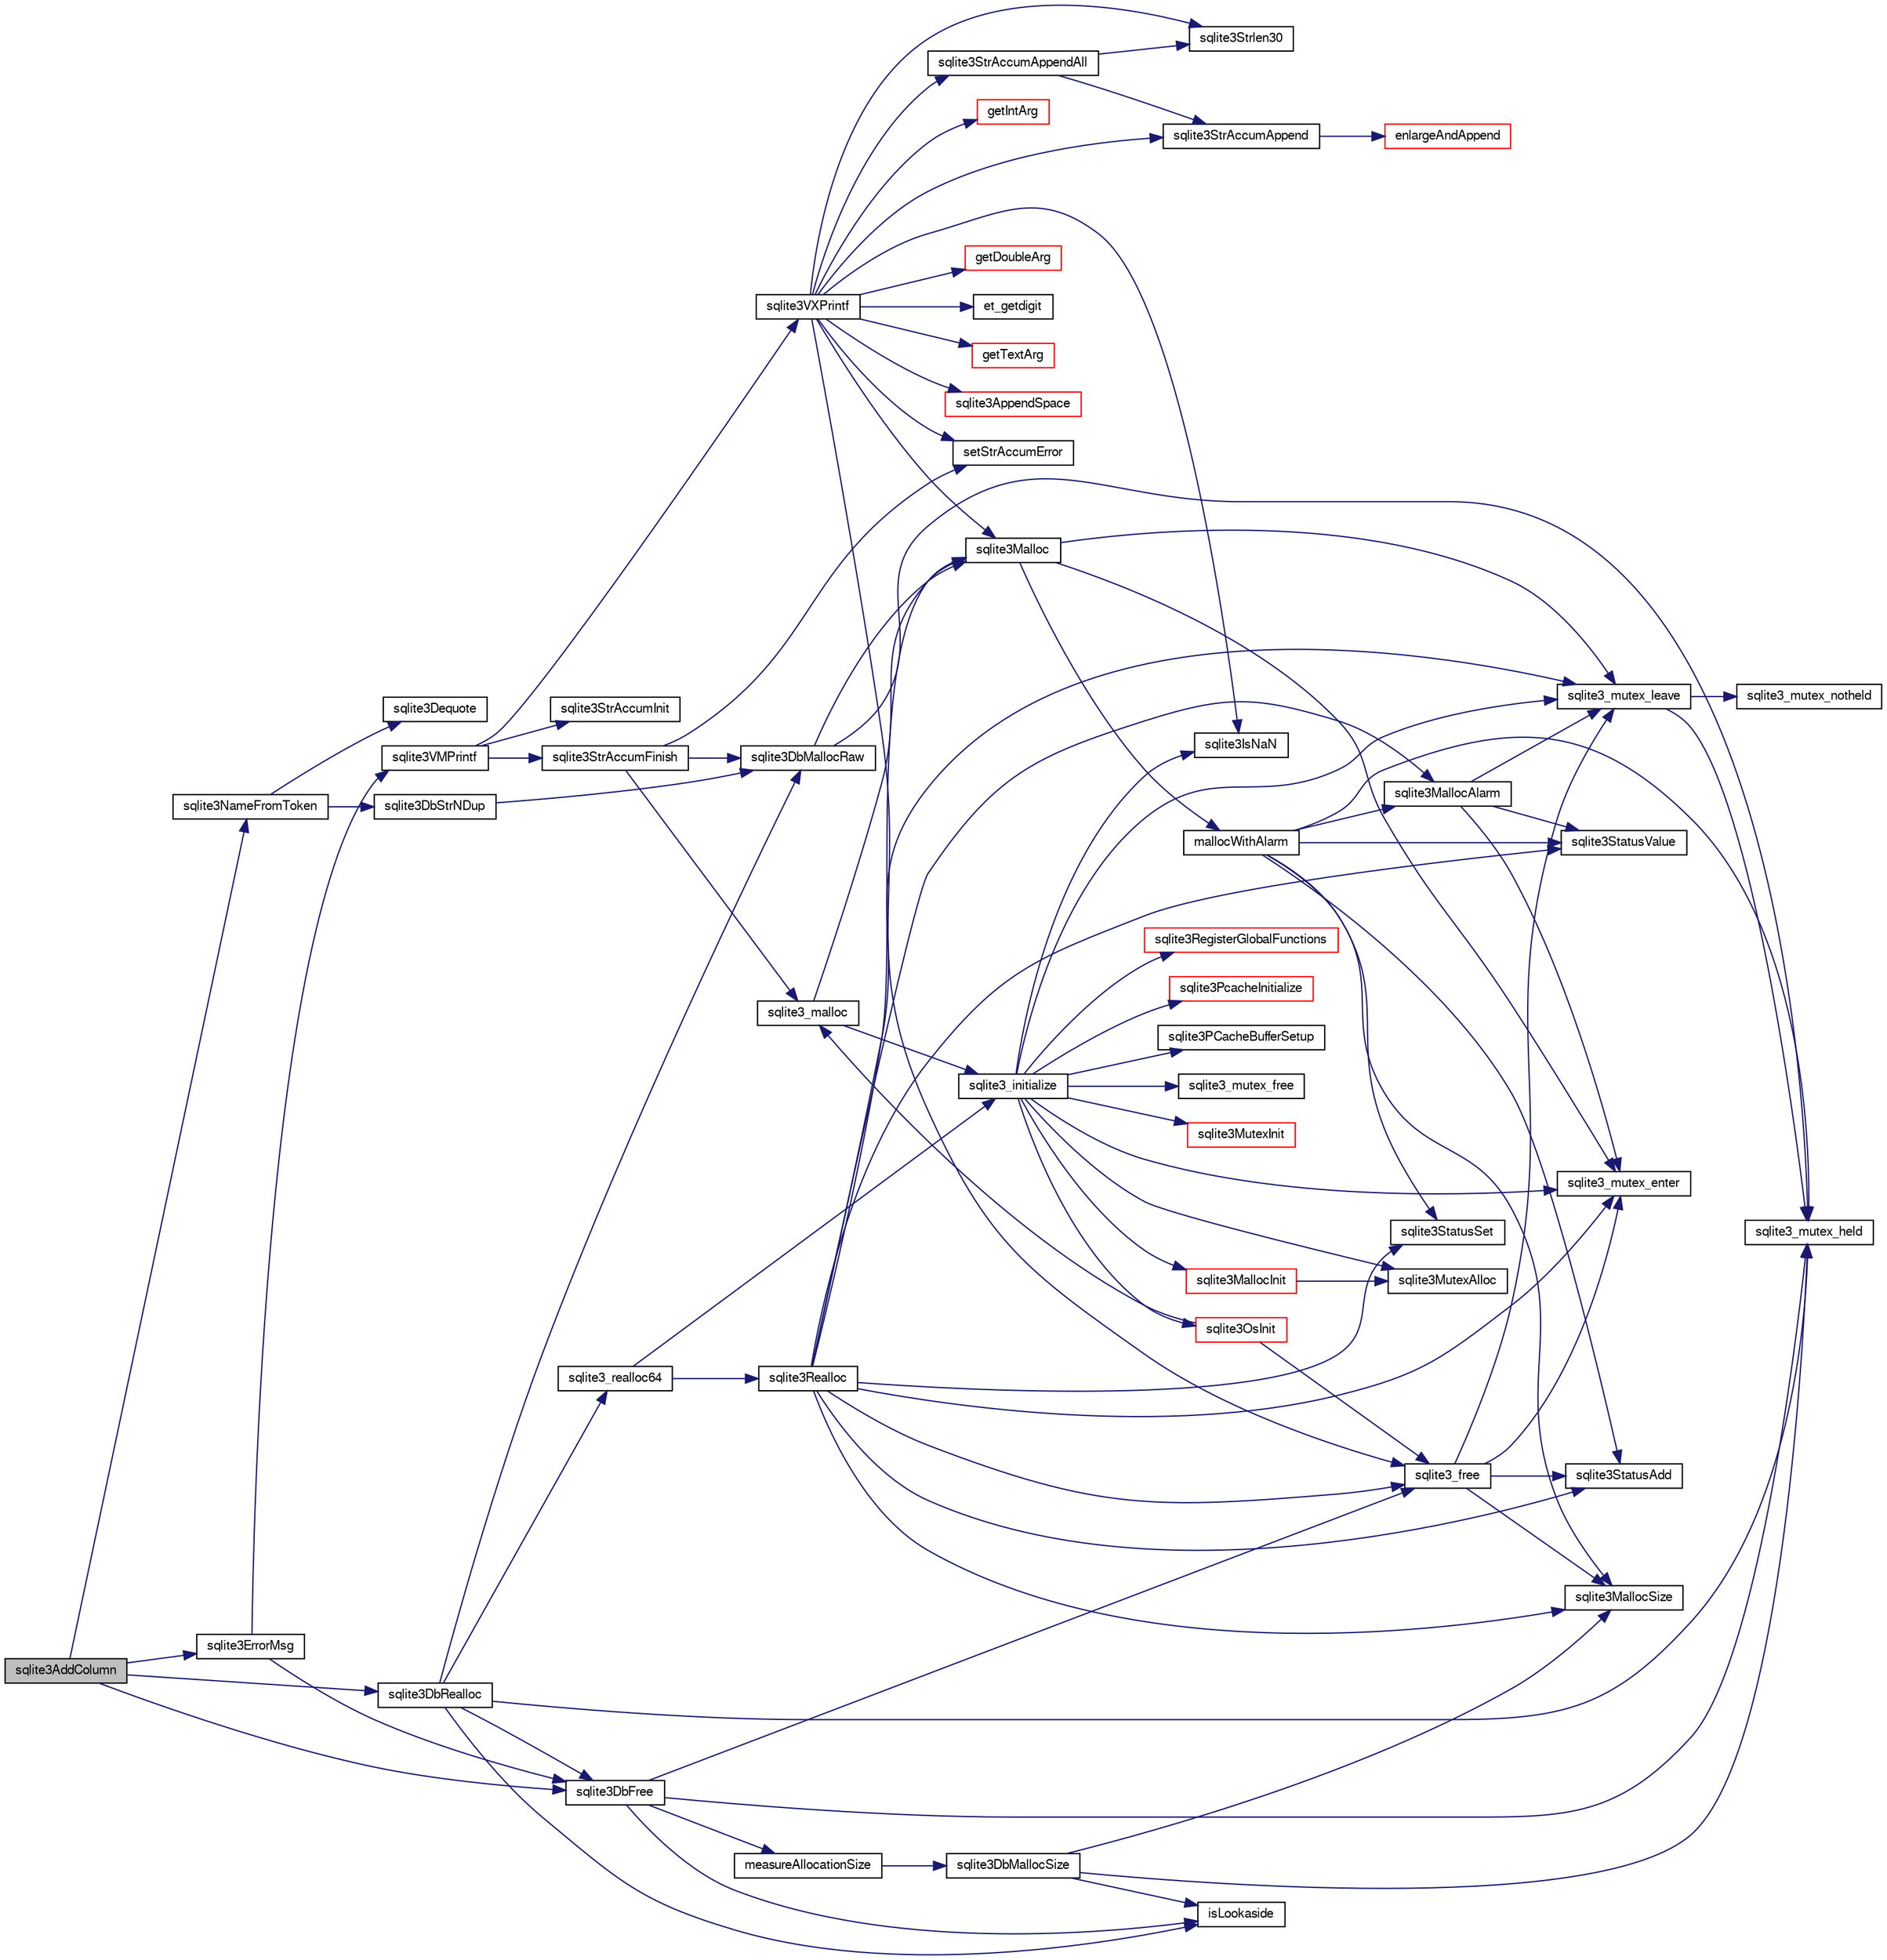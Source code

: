digraph "sqlite3AddColumn"
{
  edge [fontname="FreeSans",fontsize="10",labelfontname="FreeSans",labelfontsize="10"];
  node [fontname="FreeSans",fontsize="10",shape=record];
  rankdir="LR";
  Node408333 [label="sqlite3AddColumn",height=0.2,width=0.4,color="black", fillcolor="grey75", style="filled", fontcolor="black"];
  Node408333 -> Node408334 [color="midnightblue",fontsize="10",style="solid",fontname="FreeSans"];
  Node408334 [label="sqlite3ErrorMsg",height=0.2,width=0.4,color="black", fillcolor="white", style="filled",URL="$sqlite3_8c.html#aee2798e173651adae0f9c85469f3457d"];
  Node408334 -> Node408335 [color="midnightblue",fontsize="10",style="solid",fontname="FreeSans"];
  Node408335 [label="sqlite3VMPrintf",height=0.2,width=0.4,color="black", fillcolor="white", style="filled",URL="$sqlite3_8c.html#a05535d0982ef06fbc2ee8195ebbae689"];
  Node408335 -> Node408336 [color="midnightblue",fontsize="10",style="solid",fontname="FreeSans"];
  Node408336 [label="sqlite3StrAccumInit",height=0.2,width=0.4,color="black", fillcolor="white", style="filled",URL="$sqlite3_8c.html#aabf95e113b9d54d519cd15a56215f560"];
  Node408335 -> Node408337 [color="midnightblue",fontsize="10",style="solid",fontname="FreeSans"];
  Node408337 [label="sqlite3VXPrintf",height=0.2,width=0.4,color="black", fillcolor="white", style="filled",URL="$sqlite3_8c.html#a63c25806c9bd4a2b76f9a0eb232c6bde"];
  Node408337 -> Node408338 [color="midnightblue",fontsize="10",style="solid",fontname="FreeSans"];
  Node408338 [label="sqlite3StrAccumAppend",height=0.2,width=0.4,color="black", fillcolor="white", style="filled",URL="$sqlite3_8c.html#a56664fa33def33c5a5245b623441d5e0"];
  Node408338 -> Node408339 [color="midnightblue",fontsize="10",style="solid",fontname="FreeSans"];
  Node408339 [label="enlargeAndAppend",height=0.2,width=0.4,color="red", fillcolor="white", style="filled",URL="$sqlite3_8c.html#a25b21e61dc0883d849890eaa8a18088a"];
  Node408337 -> Node408611 [color="midnightblue",fontsize="10",style="solid",fontname="FreeSans"];
  Node408611 [label="getIntArg",height=0.2,width=0.4,color="red", fillcolor="white", style="filled",URL="$sqlite3_8c.html#abff258963dbd9205fb299851a64c67be"];
  Node408337 -> Node408356 [color="midnightblue",fontsize="10",style="solid",fontname="FreeSans"];
  Node408356 [label="sqlite3Malloc",height=0.2,width=0.4,color="black", fillcolor="white", style="filled",URL="$sqlite3_8c.html#a361a2eaa846b1885f123abe46f5d8b2b"];
  Node408356 -> Node408350 [color="midnightblue",fontsize="10",style="solid",fontname="FreeSans"];
  Node408350 [label="sqlite3_mutex_enter",height=0.2,width=0.4,color="black", fillcolor="white", style="filled",URL="$sqlite3_8c.html#a1c12cde690bd89f104de5cbad12a6bf5"];
  Node408356 -> Node408357 [color="midnightblue",fontsize="10",style="solid",fontname="FreeSans"];
  Node408357 [label="mallocWithAlarm",height=0.2,width=0.4,color="black", fillcolor="white", style="filled",URL="$sqlite3_8c.html#ab070d5cf8e48ec8a6a43cf025d48598b"];
  Node408357 -> Node408344 [color="midnightblue",fontsize="10",style="solid",fontname="FreeSans"];
  Node408344 [label="sqlite3_mutex_held",height=0.2,width=0.4,color="black", fillcolor="white", style="filled",URL="$sqlite3_8c.html#acf77da68932b6bc163c5e68547ecc3e7"];
  Node408357 -> Node408358 [color="midnightblue",fontsize="10",style="solid",fontname="FreeSans"];
  Node408358 [label="sqlite3StatusSet",height=0.2,width=0.4,color="black", fillcolor="white", style="filled",URL="$sqlite3_8c.html#afec7586c01fcb5ea17dc9d7725a589d9"];
  Node408357 -> Node408359 [color="midnightblue",fontsize="10",style="solid",fontname="FreeSans"];
  Node408359 [label="sqlite3StatusValue",height=0.2,width=0.4,color="black", fillcolor="white", style="filled",URL="$sqlite3_8c.html#a30b8ac296c6e200c1fa57708d52c6ef6"];
  Node408357 -> Node408360 [color="midnightblue",fontsize="10",style="solid",fontname="FreeSans"];
  Node408360 [label="sqlite3MallocAlarm",height=0.2,width=0.4,color="black", fillcolor="white", style="filled",URL="$sqlite3_8c.html#ada66988e8471d1198f3219c062377508"];
  Node408360 -> Node408359 [color="midnightblue",fontsize="10",style="solid",fontname="FreeSans"];
  Node408360 -> Node408352 [color="midnightblue",fontsize="10",style="solid",fontname="FreeSans"];
  Node408352 [label="sqlite3_mutex_leave",height=0.2,width=0.4,color="black", fillcolor="white", style="filled",URL="$sqlite3_8c.html#a5838d235601dbd3c1fa993555c6bcc93"];
  Node408352 -> Node408344 [color="midnightblue",fontsize="10",style="solid",fontname="FreeSans"];
  Node408352 -> Node408353 [color="midnightblue",fontsize="10",style="solid",fontname="FreeSans"];
  Node408353 [label="sqlite3_mutex_notheld",height=0.2,width=0.4,color="black", fillcolor="white", style="filled",URL="$sqlite3_8c.html#a83967c837c1c000d3b5adcfaa688f5dc"];
  Node408360 -> Node408350 [color="midnightblue",fontsize="10",style="solid",fontname="FreeSans"];
  Node408357 -> Node408347 [color="midnightblue",fontsize="10",style="solid",fontname="FreeSans"];
  Node408347 [label="sqlite3MallocSize",height=0.2,width=0.4,color="black", fillcolor="white", style="filled",URL="$sqlite3_8c.html#acf5d2a5f35270bafb050bd2def576955"];
  Node408357 -> Node408351 [color="midnightblue",fontsize="10",style="solid",fontname="FreeSans"];
  Node408351 [label="sqlite3StatusAdd",height=0.2,width=0.4,color="black", fillcolor="white", style="filled",URL="$sqlite3_8c.html#afa029f93586aeab4cc85360905dae9cd"];
  Node408356 -> Node408352 [color="midnightblue",fontsize="10",style="solid",fontname="FreeSans"];
  Node408337 -> Node408341 [color="midnightblue",fontsize="10",style="solid",fontname="FreeSans"];
  Node408341 [label="setStrAccumError",height=0.2,width=0.4,color="black", fillcolor="white", style="filled",URL="$sqlite3_8c.html#a3dc479a1fc8ba1ab8edfe51f8a0b102c"];
  Node408337 -> Node408612 [color="midnightblue",fontsize="10",style="solid",fontname="FreeSans"];
  Node408612 [label="getDoubleArg",height=0.2,width=0.4,color="red", fillcolor="white", style="filled",URL="$sqlite3_8c.html#a1cf25120072c85bd261983b24c12c3d9"];
  Node408337 -> Node408505 [color="midnightblue",fontsize="10",style="solid",fontname="FreeSans"];
  Node408505 [label="sqlite3IsNaN",height=0.2,width=0.4,color="black", fillcolor="white", style="filled",URL="$sqlite3_8c.html#aed4d78203877c3486765ccbc7feebb50"];
  Node408337 -> Node408423 [color="midnightblue",fontsize="10",style="solid",fontname="FreeSans"];
  Node408423 [label="sqlite3Strlen30",height=0.2,width=0.4,color="black", fillcolor="white", style="filled",URL="$sqlite3_8c.html#a3dcd80ba41f1a308193dee74857b62a7"];
  Node408337 -> Node408613 [color="midnightblue",fontsize="10",style="solid",fontname="FreeSans"];
  Node408613 [label="et_getdigit",height=0.2,width=0.4,color="black", fillcolor="white", style="filled",URL="$sqlite3_8c.html#a40c5a308749ad07cc2397a53e081bff0"];
  Node408337 -> Node408614 [color="midnightblue",fontsize="10",style="solid",fontname="FreeSans"];
  Node408614 [label="getTextArg",height=0.2,width=0.4,color="red", fillcolor="white", style="filled",URL="$sqlite3_8c.html#afbb41850423ef20071cefaab0431e04d"];
  Node408337 -> Node408615 [color="midnightblue",fontsize="10",style="solid",fontname="FreeSans"];
  Node408615 [label="sqlite3StrAccumAppendAll",height=0.2,width=0.4,color="black", fillcolor="white", style="filled",URL="$sqlite3_8c.html#acaf8f3e4f99a3c3a4a77e9c987547289"];
  Node408615 -> Node408338 [color="midnightblue",fontsize="10",style="solid",fontname="FreeSans"];
  Node408615 -> Node408423 [color="midnightblue",fontsize="10",style="solid",fontname="FreeSans"];
  Node408337 -> Node408616 [color="midnightblue",fontsize="10",style="solid",fontname="FreeSans"];
  Node408616 [label="sqlite3AppendSpace",height=0.2,width=0.4,color="red", fillcolor="white", style="filled",URL="$sqlite3_8c.html#aefd38a5afc0020d4a93855c3ee7c63a8"];
  Node408337 -> Node408349 [color="midnightblue",fontsize="10",style="solid",fontname="FreeSans"];
  Node408349 [label="sqlite3_free",height=0.2,width=0.4,color="black", fillcolor="white", style="filled",URL="$sqlite3_8c.html#a6552349e36a8a691af5487999ab09519"];
  Node408349 -> Node408350 [color="midnightblue",fontsize="10",style="solid",fontname="FreeSans"];
  Node408349 -> Node408351 [color="midnightblue",fontsize="10",style="solid",fontname="FreeSans"];
  Node408349 -> Node408347 [color="midnightblue",fontsize="10",style="solid",fontname="FreeSans"];
  Node408349 -> Node408352 [color="midnightblue",fontsize="10",style="solid",fontname="FreeSans"];
  Node408335 -> Node408387 [color="midnightblue",fontsize="10",style="solid",fontname="FreeSans"];
  Node408387 [label="sqlite3StrAccumFinish",height=0.2,width=0.4,color="black", fillcolor="white", style="filled",URL="$sqlite3_8c.html#adb7f26b10ac1b847db6f000ef4c2e2ba"];
  Node408387 -> Node408355 [color="midnightblue",fontsize="10",style="solid",fontname="FreeSans"];
  Node408355 [label="sqlite3DbMallocRaw",height=0.2,width=0.4,color="black", fillcolor="white", style="filled",URL="$sqlite3_8c.html#abbe8be0cf7175e11ddc3e2218fad924e"];
  Node408355 -> Node408344 [color="midnightblue",fontsize="10",style="solid",fontname="FreeSans"];
  Node408355 -> Node408356 [color="midnightblue",fontsize="10",style="solid",fontname="FreeSans"];
  Node408387 -> Node408388 [color="midnightblue",fontsize="10",style="solid",fontname="FreeSans"];
  Node408388 [label="sqlite3_malloc",height=0.2,width=0.4,color="black", fillcolor="white", style="filled",URL="$sqlite3_8c.html#ac79dba55fc32b6a840cf5a9769bce7cd"];
  Node408388 -> Node408362 [color="midnightblue",fontsize="10",style="solid",fontname="FreeSans"];
  Node408362 [label="sqlite3_initialize",height=0.2,width=0.4,color="black", fillcolor="white", style="filled",URL="$sqlite3_8c.html#ab0c0ee2d5d4cf8b28e9572296a8861df"];
  Node408362 -> Node408363 [color="midnightblue",fontsize="10",style="solid",fontname="FreeSans"];
  Node408363 [label="sqlite3MutexInit",height=0.2,width=0.4,color="red", fillcolor="white", style="filled",URL="$sqlite3_8c.html#a7906afcdd1cdb3d0007eb932398a1158"];
  Node408362 -> Node408381 [color="midnightblue",fontsize="10",style="solid",fontname="FreeSans"];
  Node408381 [label="sqlite3MutexAlloc",height=0.2,width=0.4,color="black", fillcolor="white", style="filled",URL="$sqlite3_8c.html#a0e3f432ee581f6876b590e7ad7e84e19"];
  Node408362 -> Node408350 [color="midnightblue",fontsize="10",style="solid",fontname="FreeSans"];
  Node408362 -> Node408382 [color="midnightblue",fontsize="10",style="solid",fontname="FreeSans"];
  Node408382 [label="sqlite3MallocInit",height=0.2,width=0.4,color="red", fillcolor="white", style="filled",URL="$sqlite3_8c.html#a9e06f9e7cad0d83ce80ab493c9533552"];
  Node408382 -> Node408381 [color="midnightblue",fontsize="10",style="solid",fontname="FreeSans"];
  Node408362 -> Node408352 [color="midnightblue",fontsize="10",style="solid",fontname="FreeSans"];
  Node408362 -> Node408425 [color="midnightblue",fontsize="10",style="solid",fontname="FreeSans"];
  Node408425 [label="sqlite3RegisterGlobalFunctions",height=0.2,width=0.4,color="red", fillcolor="white", style="filled",URL="$sqlite3_8c.html#a9f75bd111010f29e1b8d74344473c4ec"];
  Node408362 -> Node408604 [color="midnightblue",fontsize="10",style="solid",fontname="FreeSans"];
  Node408604 [label="sqlite3PcacheInitialize",height=0.2,width=0.4,color="red", fillcolor="white", style="filled",URL="$sqlite3_8c.html#a2902c61ddc88bea002c4d69fe4052b1f"];
  Node408362 -> Node408605 [color="midnightblue",fontsize="10",style="solid",fontname="FreeSans"];
  Node408605 [label="sqlite3OsInit",height=0.2,width=0.4,color="red", fillcolor="white", style="filled",URL="$sqlite3_8c.html#afeaa886fe1ca086a30fd278b1d069762"];
  Node408605 -> Node408388 [color="midnightblue",fontsize="10",style="solid",fontname="FreeSans"];
  Node408605 -> Node408349 [color="midnightblue",fontsize="10",style="solid",fontname="FreeSans"];
  Node408362 -> Node408609 [color="midnightblue",fontsize="10",style="solid",fontname="FreeSans"];
  Node408609 [label="sqlite3PCacheBufferSetup",height=0.2,width=0.4,color="black", fillcolor="white", style="filled",URL="$sqlite3_8c.html#ad18a1eebefdfbc4254f473f7b0101937"];
  Node408362 -> Node408610 [color="midnightblue",fontsize="10",style="solid",fontname="FreeSans"];
  Node408610 [label="sqlite3_mutex_free",height=0.2,width=0.4,color="black", fillcolor="white", style="filled",URL="$sqlite3_8c.html#a2db2e72e08f6873afa9c61b0ec726fec"];
  Node408362 -> Node408505 [color="midnightblue",fontsize="10",style="solid",fontname="FreeSans"];
  Node408388 -> Node408356 [color="midnightblue",fontsize="10",style="solid",fontname="FreeSans"];
  Node408387 -> Node408341 [color="midnightblue",fontsize="10",style="solid",fontname="FreeSans"];
  Node408334 -> Node408343 [color="midnightblue",fontsize="10",style="solid",fontname="FreeSans"];
  Node408343 [label="sqlite3DbFree",height=0.2,width=0.4,color="black", fillcolor="white", style="filled",URL="$sqlite3_8c.html#ac70ab821a6607b4a1b909582dc37a069"];
  Node408343 -> Node408344 [color="midnightblue",fontsize="10",style="solid",fontname="FreeSans"];
  Node408343 -> Node408345 [color="midnightblue",fontsize="10",style="solid",fontname="FreeSans"];
  Node408345 [label="measureAllocationSize",height=0.2,width=0.4,color="black", fillcolor="white", style="filled",URL="$sqlite3_8c.html#a45731e644a22fdb756e2b6337224217a"];
  Node408345 -> Node408346 [color="midnightblue",fontsize="10",style="solid",fontname="FreeSans"];
  Node408346 [label="sqlite3DbMallocSize",height=0.2,width=0.4,color="black", fillcolor="white", style="filled",URL="$sqlite3_8c.html#aa397e5a8a03495203a0767abf0a71f86"];
  Node408346 -> Node408347 [color="midnightblue",fontsize="10",style="solid",fontname="FreeSans"];
  Node408346 -> Node408344 [color="midnightblue",fontsize="10",style="solid",fontname="FreeSans"];
  Node408346 -> Node408348 [color="midnightblue",fontsize="10",style="solid",fontname="FreeSans"];
  Node408348 [label="isLookaside",height=0.2,width=0.4,color="black", fillcolor="white", style="filled",URL="$sqlite3_8c.html#a770fa05ff9717b75e16f4d968a77b897"];
  Node408343 -> Node408348 [color="midnightblue",fontsize="10",style="solid",fontname="FreeSans"];
  Node408343 -> Node408349 [color="midnightblue",fontsize="10",style="solid",fontname="FreeSans"];
  Node408333 -> Node408617 [color="midnightblue",fontsize="10",style="solid",fontname="FreeSans"];
  Node408617 [label="sqlite3NameFromToken",height=0.2,width=0.4,color="black", fillcolor="white", style="filled",URL="$sqlite3_8c.html#a6ba4248ee912d7f5a7a898c5ae46e808"];
  Node408617 -> Node408602 [color="midnightblue",fontsize="10",style="solid",fontname="FreeSans"];
  Node408602 [label="sqlite3DbStrNDup",height=0.2,width=0.4,color="black", fillcolor="white", style="filled",URL="$sqlite3_8c.html#a48e8c757f70cba60fe83ce00ad8de713"];
  Node408602 -> Node408355 [color="midnightblue",fontsize="10",style="solid",fontname="FreeSans"];
  Node408617 -> Node408603 [color="midnightblue",fontsize="10",style="solid",fontname="FreeSans"];
  Node408603 [label="sqlite3Dequote",height=0.2,width=0.4,color="black", fillcolor="white", style="filled",URL="$sqlite3_8c.html#a7b0ccb71d60de662cbb09755454dee5d"];
  Node408333 -> Node408343 [color="midnightblue",fontsize="10",style="solid",fontname="FreeSans"];
  Node408333 -> Node408354 [color="midnightblue",fontsize="10",style="solid",fontname="FreeSans"];
  Node408354 [label="sqlite3DbRealloc",height=0.2,width=0.4,color="black", fillcolor="white", style="filled",URL="$sqlite3_8c.html#ae028f4902a9d29bcaf310ff289ee87dc"];
  Node408354 -> Node408344 [color="midnightblue",fontsize="10",style="solid",fontname="FreeSans"];
  Node408354 -> Node408355 [color="midnightblue",fontsize="10",style="solid",fontname="FreeSans"];
  Node408354 -> Node408348 [color="midnightblue",fontsize="10",style="solid",fontname="FreeSans"];
  Node408354 -> Node408343 [color="midnightblue",fontsize="10",style="solid",fontname="FreeSans"];
  Node408354 -> Node408361 [color="midnightblue",fontsize="10",style="solid",fontname="FreeSans"];
  Node408361 [label="sqlite3_realloc64",height=0.2,width=0.4,color="black", fillcolor="white", style="filled",URL="$sqlite3_8c.html#a3765a714077ee547e811034236dc9ecd"];
  Node408361 -> Node408362 [color="midnightblue",fontsize="10",style="solid",fontname="FreeSans"];
  Node408361 -> Node408538 [color="midnightblue",fontsize="10",style="solid",fontname="FreeSans"];
  Node408538 [label="sqlite3Realloc",height=0.2,width=0.4,color="black", fillcolor="white", style="filled",URL="$sqlite3_8c.html#ad53aefdfc088f622e23ffe838201fe22"];
  Node408538 -> Node408356 [color="midnightblue",fontsize="10",style="solid",fontname="FreeSans"];
  Node408538 -> Node408349 [color="midnightblue",fontsize="10",style="solid",fontname="FreeSans"];
  Node408538 -> Node408347 [color="midnightblue",fontsize="10",style="solid",fontname="FreeSans"];
  Node408538 -> Node408350 [color="midnightblue",fontsize="10",style="solid",fontname="FreeSans"];
  Node408538 -> Node408358 [color="midnightblue",fontsize="10",style="solid",fontname="FreeSans"];
  Node408538 -> Node408359 [color="midnightblue",fontsize="10",style="solid",fontname="FreeSans"];
  Node408538 -> Node408360 [color="midnightblue",fontsize="10",style="solid",fontname="FreeSans"];
  Node408538 -> Node408351 [color="midnightblue",fontsize="10",style="solid",fontname="FreeSans"];
  Node408538 -> Node408352 [color="midnightblue",fontsize="10",style="solid",fontname="FreeSans"];
}
